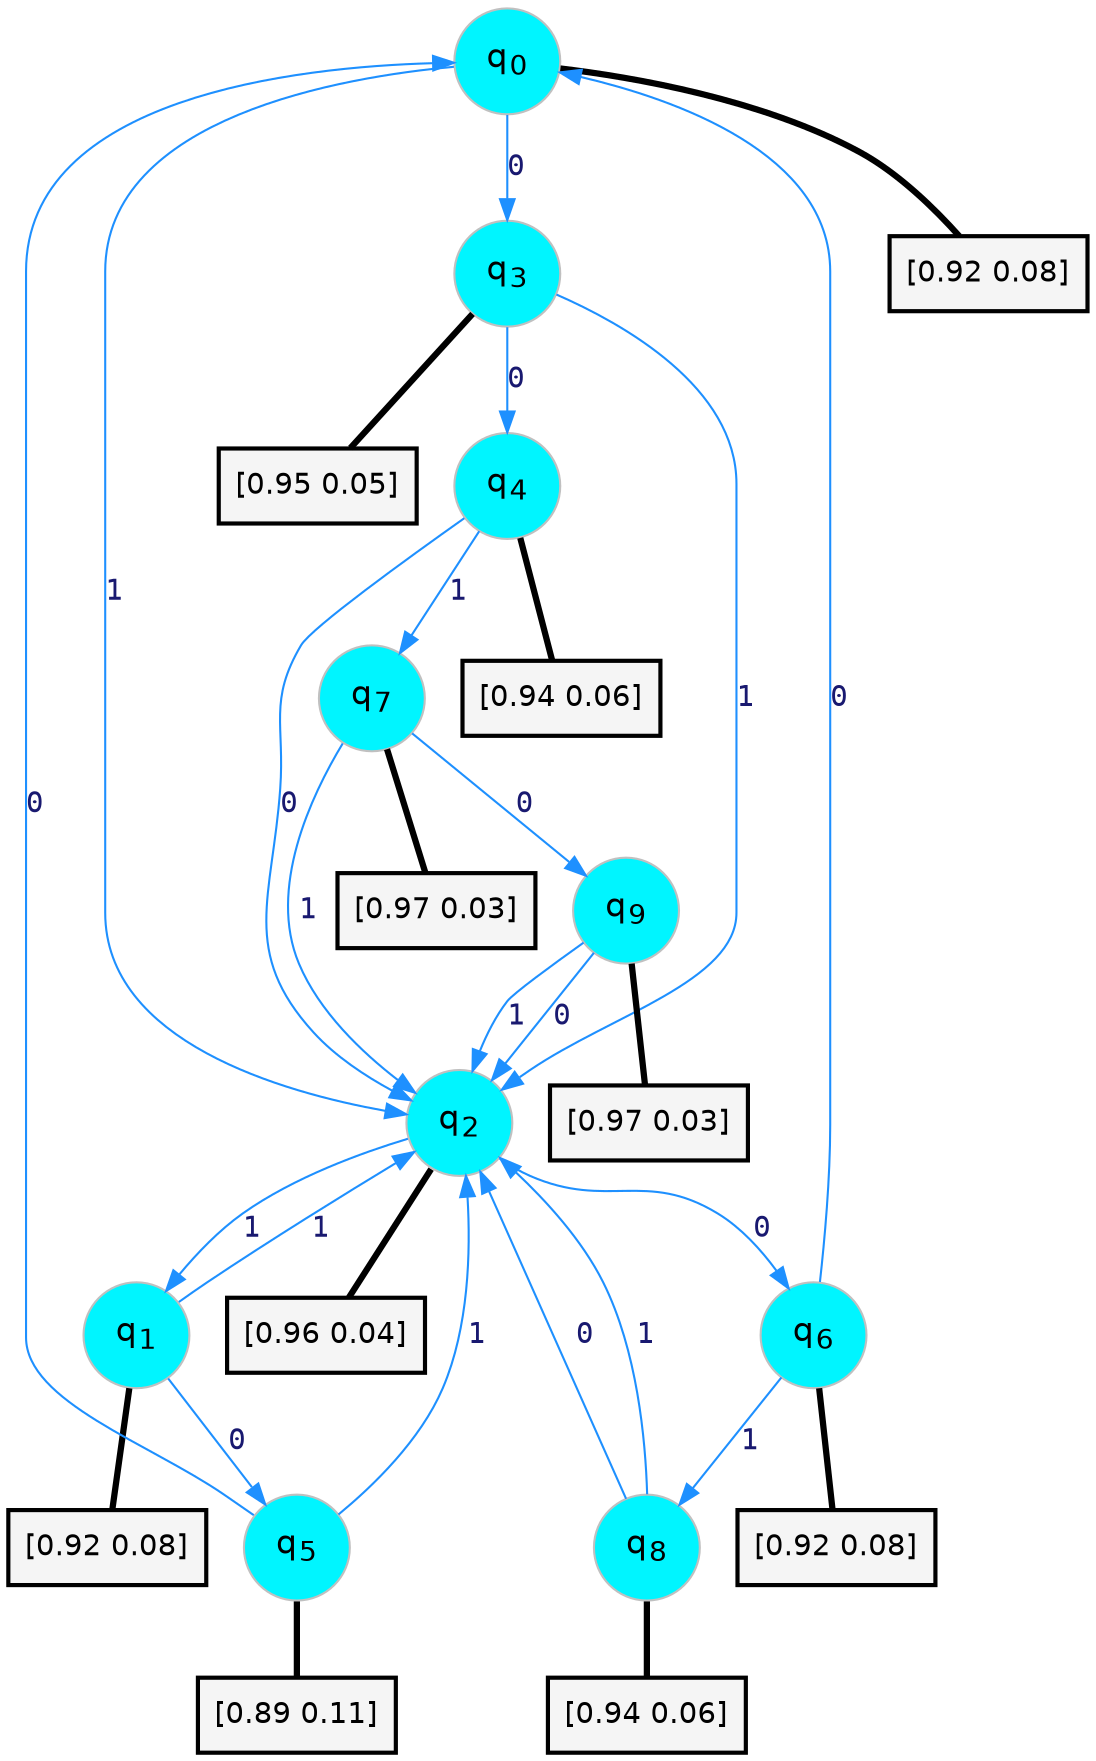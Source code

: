 digraph G {
graph [
bgcolor=transparent, dpi=300, rankdir=TD, size="40,25"];
node [
color=gray, fillcolor=turquoise1, fontcolor=black, fontname=Helvetica, fontsize=16, fontweight=bold, shape=circle, style=filled];
edge [
arrowsize=1, color=dodgerblue1, fontcolor=midnightblue, fontname=courier, fontweight=bold, penwidth=1, style=solid, weight=20];
0[label=<q<SUB>0</SUB>>];
1[label=<q<SUB>1</SUB>>];
2[label=<q<SUB>2</SUB>>];
3[label=<q<SUB>3</SUB>>];
4[label=<q<SUB>4</SUB>>];
5[label=<q<SUB>5</SUB>>];
6[label=<q<SUB>6</SUB>>];
7[label=<q<SUB>7</SUB>>];
8[label=<q<SUB>8</SUB>>];
9[label=<q<SUB>9</SUB>>];
10[label="[0.92 0.08]", shape=box,fontcolor=black, fontname=Helvetica, fontsize=14, penwidth=2, fillcolor=whitesmoke,color=black];
11[label="[0.92 0.08]", shape=box,fontcolor=black, fontname=Helvetica, fontsize=14, penwidth=2, fillcolor=whitesmoke,color=black];
12[label="[0.96 0.04]", shape=box,fontcolor=black, fontname=Helvetica, fontsize=14, penwidth=2, fillcolor=whitesmoke,color=black];
13[label="[0.95 0.05]", shape=box,fontcolor=black, fontname=Helvetica, fontsize=14, penwidth=2, fillcolor=whitesmoke,color=black];
14[label="[0.94 0.06]", shape=box,fontcolor=black, fontname=Helvetica, fontsize=14, penwidth=2, fillcolor=whitesmoke,color=black];
15[label="[0.89 0.11]", shape=box,fontcolor=black, fontname=Helvetica, fontsize=14, penwidth=2, fillcolor=whitesmoke,color=black];
16[label="[0.92 0.08]", shape=box,fontcolor=black, fontname=Helvetica, fontsize=14, penwidth=2, fillcolor=whitesmoke,color=black];
17[label="[0.97 0.03]", shape=box,fontcolor=black, fontname=Helvetica, fontsize=14, penwidth=2, fillcolor=whitesmoke,color=black];
18[label="[0.94 0.06]", shape=box,fontcolor=black, fontname=Helvetica, fontsize=14, penwidth=2, fillcolor=whitesmoke,color=black];
19[label="[0.97 0.03]", shape=box,fontcolor=black, fontname=Helvetica, fontsize=14, penwidth=2, fillcolor=whitesmoke,color=black];
0->3 [label=0];
0->2 [label=1];
0->10 [arrowhead=none, penwidth=3,color=black];
1->5 [label=0];
1->2 [label=1];
1->11 [arrowhead=none, penwidth=3,color=black];
2->6 [label=0];
2->1 [label=1];
2->12 [arrowhead=none, penwidth=3,color=black];
3->4 [label=0];
3->2 [label=1];
3->13 [arrowhead=none, penwidth=3,color=black];
4->2 [label=0];
4->7 [label=1];
4->14 [arrowhead=none, penwidth=3,color=black];
5->0 [label=0];
5->2 [label=1];
5->15 [arrowhead=none, penwidth=3,color=black];
6->0 [label=0];
6->8 [label=1];
6->16 [arrowhead=none, penwidth=3,color=black];
7->9 [label=0];
7->2 [label=1];
7->17 [arrowhead=none, penwidth=3,color=black];
8->2 [label=0];
8->2 [label=1];
8->18 [arrowhead=none, penwidth=3,color=black];
9->2 [label=0];
9->2 [label=1];
9->19 [arrowhead=none, penwidth=3,color=black];
}
